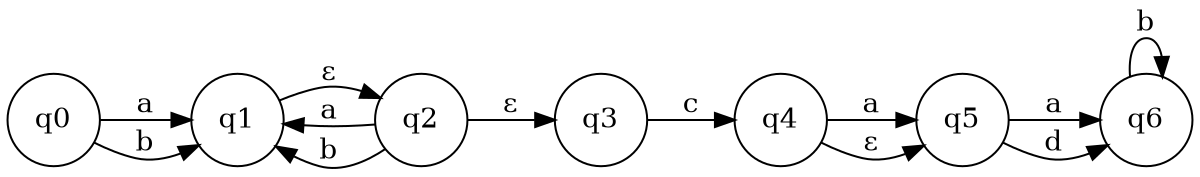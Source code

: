 digraph AFN {
  rankdir=LR;
  size="8";
  node [shape=circle];
  q0 [label="q0"];
  q1 [label="q1"];
  q2 [label="q2"];
  q3 [label="q3"];
  q4 [label="q4"];
  q5 [label="q5"];
  q6 [label="q6"];
  q0 -> q1 [label="a"];
  q0 -> q1 [label="b"];
  q1 -> q2 [label="ε"];
  q2 -> q1 [label="a"];
  q2 -> q1 [label="b"];
  q2 -> q3 [label="ε"];
  q3 -> q4 [label="c"];
  q4 -> q5 [label="a"];
  q4 -> q5 [label="ε"];
  q5 -> q6 [label="a"];
  q5 -> q6 [label="d"];
  q6 -> q6 [label="b"];
}

